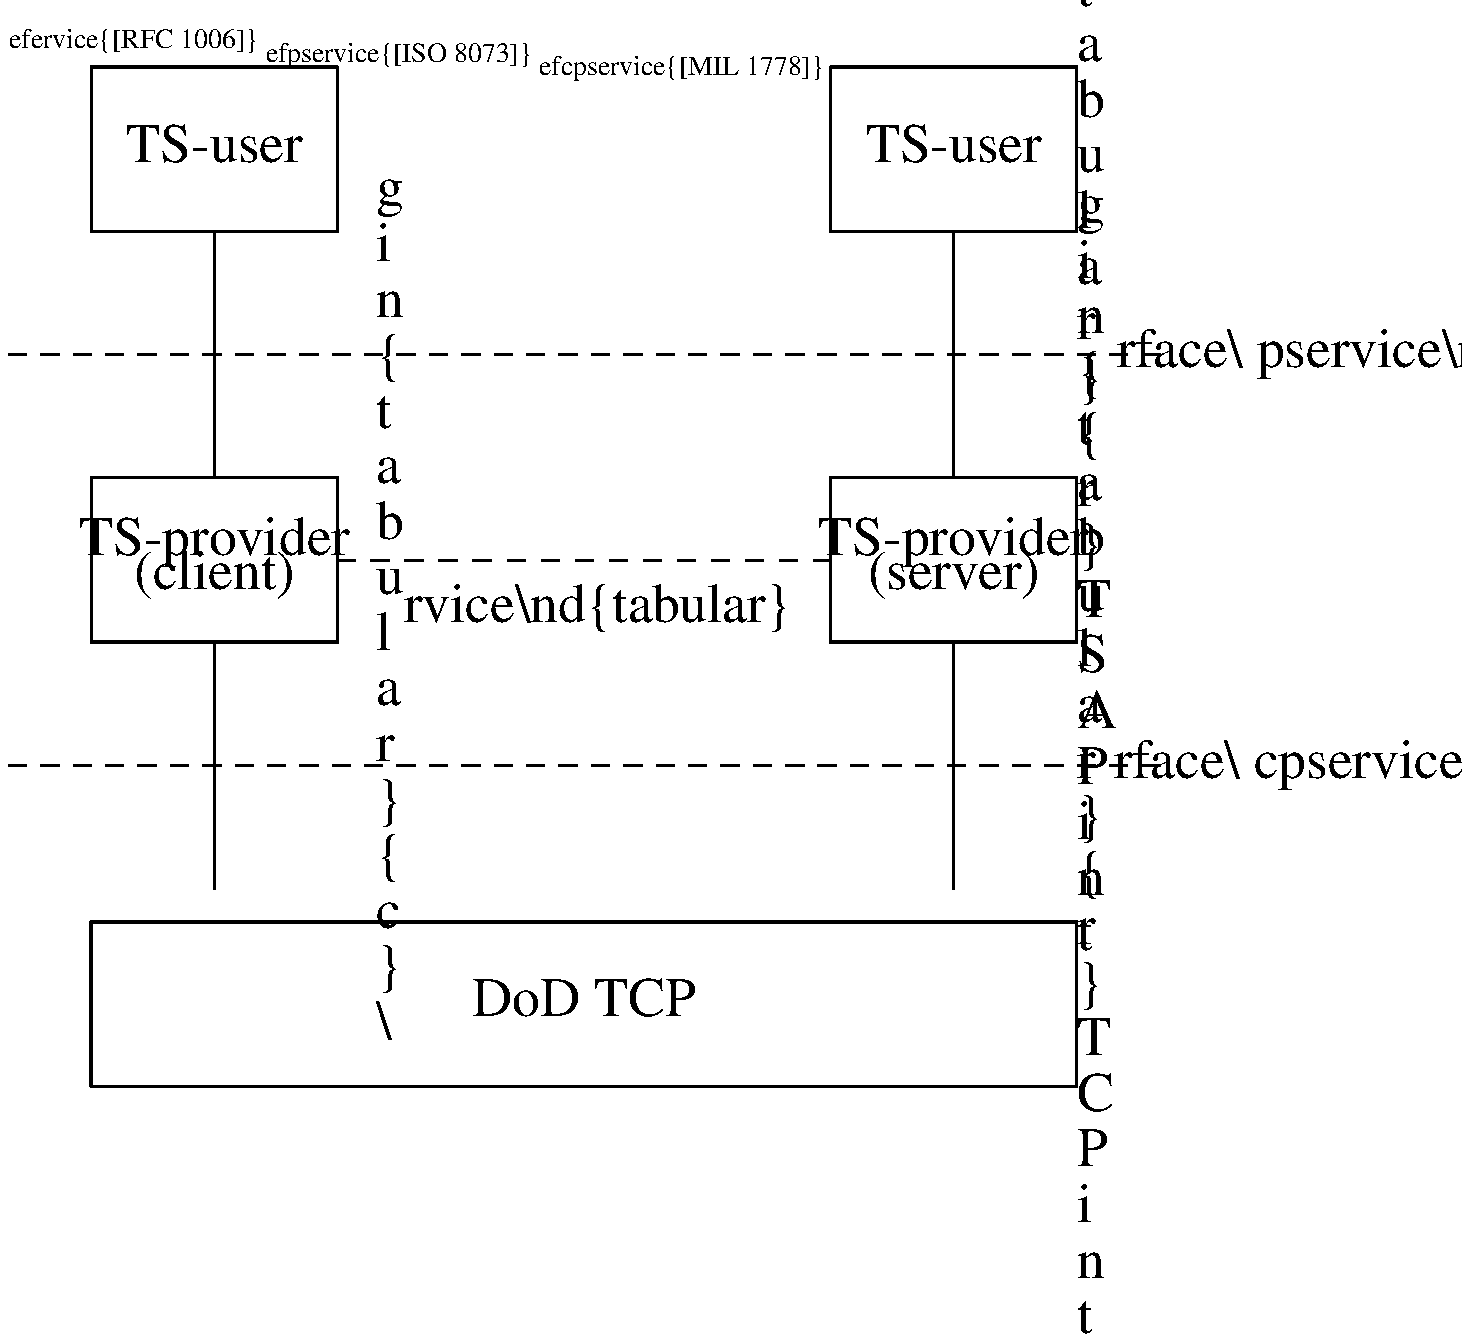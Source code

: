 \def\mservice{[RFC 1006]}
\def\tpservice{[ISO 8073]}
\def\tcpservice{[MIL 1778]}
.PS 5.75i
.ps 20
lineht	=	3*lineht/2
## figure 2b
B1:	box "TS-user"
	line down from B1.s
B3:	box "TS-provider" "(client)"
	line down from B3.s
B5:	box invis
##
B2:	box "TS-user" with .w at (B1.e.x+3*linewid, B1.e.y)
	line down from B2.s
B4:	box "TS-provider" "(server)"
	line down from B4.s
B6:	box invis
##
	line dashed from (B1.w.x-linewid/2, (B1.s.y+B3.n.y)/2) \
		    to	 (B2.e.x+linewid/2, (B2.s.y+B4.n.y)/2)
	move to (B2.e.x, (B2.s.y+B4.n.y)/2) \
	    "\begin{tabular}{r}TSAP interface\\ \tpservice\end{tabular}" ljust
##
	line dashed from (B3.w.x-linewid/2, (B3.s.y+B5.n.y)/2) \
		    to	 (B4.e.x+linewid/2, (B4.s.y+B6.n.y)/2)
	move to (B4.e.x, (B4.s.y+B6.n.y)/2) \
	    "\begin{tabular}{r}TCP interface\\ \tcpservice\end{tabular}" ljust
##
	line from B3.e to B4.w dashed \
	    "\begin{tabular}{c} {\em magic box\/} protocol\end{tabular}" \
	    "\begin{tabular}{c}\ \\ \mservice\end{tabular}"
##
B7:	box "DoD TCP" with .nw at B5.nw width (B6.ne.x-B5.nw.x)
##
.PE
